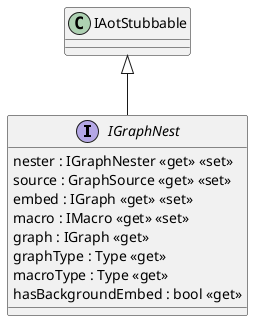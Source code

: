 @startuml
interface IGraphNest {
    nester : IGraphNester <<get>> <<set>>
    source : GraphSource <<get>> <<set>>
    embed : IGraph <<get>> <<set>>
    macro : IMacro <<get>> <<set>>
    graph : IGraph <<get>>
    graphType : Type <<get>>
    macroType : Type <<get>>
    hasBackgroundEmbed : bool <<get>>
}
IAotStubbable <|-- IGraphNest
@enduml
